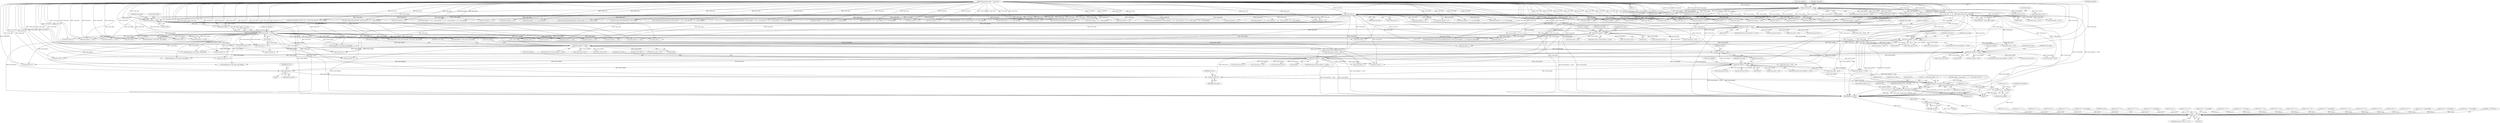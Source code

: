 digraph "0_wildmidi_660b513d99bced8783a4a5984ac2f742c74ebbdd_4@pointer" {
"1000961" [label="(Call,event_data++)"];
"1000939" [label="(Call,event_data++)"];
"1000187" [label="(Call,event_data++)"];
"1000171" [label="(Call,event_data[0] >= 0x80)"];
"1000143" [label="(MethodParameterIn,uint8_t * event_data)"];
"1000933" [label="(Call,event_data[0] == 0x07)"];
"1000179" [label="(Call,*event_data & 0xf0)"];
"1000860" [label="(Call,event_data[0] == 0x06)"];
"1000787" [label="(Call,event_data[0] == 0x05)"];
"1000714" [label="(Call,event_data[0] == 0x04)"];
"1000641" [label="(Call,event_data[0] == 0x03)"];
"1000458" [label="(Call,event_data[0] == 0x02)"];
"1000385" [label="(Call,event_data[0] == 0x01)"];
"1000358" [label="(Call,event_data[0] == 0x00)"];
"1000363" [label="(Call,event_data[1] == 0x02)"];
"1000979" [label="(Call,event_data++)"];
"1000989" [label="(Call,memcpy(text, event_data, tmp_length))"];
"1000998" [label="(Call,midi_setup_cuepoint(mdi, text))"];
"1001001" [label="(Call,ret_cnt += tmp_length)"];
"1001539" [label="(Call,ret_cnt == 0)"];
"1001548" [label="(Return,return ret_cnt;)"];
"1000147" [label="(Call,ret_cnt = 0)"];
"1000312" [label="(Call,event_data++)"];
"1000965" [label="(Call,*event_data > 0x7f)"];
"1001186" [label="(Call,(event_data[4] << 8) + event_data[5])"];
"1000142" [label="(MethodParameterIn,struct _mdi *mdi)"];
"1000861" [label="(Call,event_data[0])"];
"1000465" [label="(Identifier,event_data)"];
"1000867" [label="(Identifier,event_data)"];
"1001181" [label="(Call,event_data[3] << 16)"];
"1000145" [label="(Block,)"];
"1000358" [label="(Call,event_data[0] == 0x00)"];
"1001138" [label="(Call,mdi->events[mdi->events_size - 1].event_data.channel = event_data[2])"];
"1001292" [label="(Call,*event_data > 0x7f)"];
"1000888" [label="(Call,event_data++)"];
"1000369" [label="(Call,midi_setup_sequenceno(mdi, ((event_data[2] << 8) + event_data[3])))"];
"1000718" [label="(Literal,0x04)"];
"1000798" [label="(Call,*event_data > 0x7f)"];
"1000648" [label="(Identifier,event_data)"];
"1000998" [label="(Call,midi_setup_cuepoint(mdi, text))"];
"1001001" [label="(Call,ret_cnt += tmp_length)"];
"1001175" [label="(Call,event_data[2] << 24)"];
"1000417" [label="(Call,*event_data > 0x7f)"];
"1000715" [label="(Call,event_data[0])"];
"1000409" [label="(Call,*event_data & 0x7f)"];
"1001117" [label="(Call,(event_data[3] << 24) + (event_data[4] << 16) + (event_data[5] << 8) + event_data[6])"];
"1001233" [label="(Call,*event_data > 0x7f)"];
"1000367" [label="(Literal,0x02)"];
"1001538" [label="(ControlStructure,if (ret_cnt == 0))"];
"1001155" [label="(Call,ret_cnt += 7)"];
"1000464" [label="(Call,event_data++)"];
"1000389" [label="(Literal,0x01)"];
"1001327" [label="(Call,event_data++)"];
"1000363" [label="(Call,event_data[1] == 0x02)"];
"1000504" [label="(Call,event_data++)"];
"1000392" [label="(Identifier,event_data)"];
"1001084" [label="(Call,event_data[2] << 16)"];
"1001118" [label="(Call,event_data[3] << 24)"];
"1000866" [label="(Call,event_data++)"];
"1000170" [label="(ControlStructure,if (event_data[0] >= 0x80))"];
"1000195" [label="(Identifier,command)"];
"1000224" [label="(Call,ret_cnt += 2)"];
"1000458" [label="(Call,event_data[0] == 0x02)"];
"1000991" [label="(Identifier,event_data)"];
"1000770" [label="(Call,memcpy(text, event_data, tmp_length))"];
"1000789" [label="(Identifier,event_data)"];
"1000962" [label="(Identifier,event_data)"];
"1001311" [label="(Call,ret_cnt++)"];
"1000713" [label="(ControlStructure,if (event_data[0] == 0x04))"];
"1001070" [label="(Call,event_data[0] == 0x51)"];
"1000271" [label="(Call,ret_cnt += 2)"];
"1001214" [label="(Call,(event_data[2] << 8) + event_data[3])"];
"1001270" [label="(Call,ret_cnt += tmp_length)"];
"1000793" [label="(Call,event_data++)"];
"1000462" [label="(Literal,0x02)"];
"1000721" [label="(Identifier,event_data)"];
"1000906" [label="(Call,event_data++)"];
"1000714" [label="(Call,event_data[0] == 0x04)"];
"1000669" [label="(Call,event_data++)"];
"1000995" [label="(Identifier,text)"];
"1001212" [label="(Call,midi_setup_keysignature(mdi, ((event_data[2] << 8) + event_data[3])))"];
"1000284" [label="(Call,event_data++)"];
"1001541" [label="(Literal,0)"];
"1000944" [label="(Call,*event_data > 0x7f)"];
"1001166" [label="(Call,event_data[1] == 0x04)"];
"1001540" [label="(Identifier,ret_cnt)"];
"1001018" [label="(Call,midi_setup_channelprefix(mdi, event_data[2]))"];
"1001003" [label="(Identifier,tmp_length)"];
"1000786" [label="(ControlStructure,if (event_data[0] == 0x05))"];
"1000983" [label="(Call,text = malloc(tmp_length + 1))"];
"1000342" [label="(Call,ret_cnt += 2)"];
"1000815" [label="(Call,event_data++)"];
"1000396" [label="(Call,*event_data > 0x7f)"];
"1000643" [label="(Identifier,event_data)"];
"1001034" [label="(Call,event_data[1] == 0x01)"];
"1000811" [label="(Call,*event_data & 0x7f)"];
"1000291" [label="(Call,ret_cnt += 2)"];
"1001539" [label="(Call,ret_cnt == 0)"];
"1000916" [label="(Call,memcpy(text, event_data, tmp_length))"];
"1001081" [label="(Call,_WM_midi_setup_tempo(mdi, ((event_data[2] << 16) + (event_data[3] << 8) + event_data[4])))"];
"1000982" [label="(Identifier,ret_cnt)"];
"1000180" [label="(Call,*event_data)"];
"1000539" [label="(Call,memcpy(&mdi->extra_info.copyright[strlen(mdi->extra_info.copyright) + 1], event_data, tmp_length))"];
"1001172" [label="(Call,midi_setup_timesignature(mdi, ((event_data[2] << 24) + (event_data[3] << 16) + (event_data[4] << 8) + event_data[5])))"];
"1000864" [label="(Literal,0x06)"];
"1000460" [label="(Identifier,event_data)"];
"1000359" [label="(Call,event_data[0])"];
"1000932" [label="(ControlStructure,if (event_data[0] == 0x07))"];
"1000362" [label="(Literal,0x00)"];
"1000709" [label="(Call,ret_cnt += tmp_length)"];
"1001075" [label="(Call,event_data[1] == 0x03)"];
"1000244" [label="(Call,event_data++)"];
"1001123" [label="(Call,(event_data[4] << 16) + (event_data[5] << 8) + event_data[6])"];
"1000742" [label="(Call,event_data++)"];
"1000673" [label="(Call,*event_data > 0x7f)"];
"1000482" [label="(Call,*event_data & 0x7f)"];
"1000305" [label="(Call,ret_cnt++)"];
"1000251" [label="(Call,ret_cnt += 2)"];
"1000645" [label="(Literal,0x03)"];
"1000989" [label="(Call,memcpy(text, event_data, tmp_length))"];
"1000665" [label="(Call,*event_data & 0x7f)"];
"1001313" [label="(Call,*event_data > 0x7f)"];
"1000279" [label="(Call,event_data++)"];
"1000716" [label="(Identifier,event_data)"];
"1000829" [label="(Call,*event_data & 0x7f)"];
"1001215" [label="(Call,event_data[2] << 8)"];
"1000179" [label="(Call,*event_data & 0xf0)"];
"1001000" [label="(Identifier,text)"];
"1000652" [label="(Call,*event_data > 0x7f)"];
"1000230" [label="(Call,event_data[1] == 0)"];
"1001083" [label="(Call,(event_data[2] << 16) + (event_data[3] << 8) + event_data[4])"];
"1001305" [label="(Call,*event_data & 0x7F)"];
"1000177" [label="(Call,command = *event_data & 0xf0)"];
"1000469" [label="(Call,*event_data > 0x7f)"];
"1000725" [label="(Call,*event_data > 0x7f)"];
"1001009" [label="(Identifier,event_data)"];
"1000217" [label="(Call,event_data++)"];
"1000453" [label="(Call,ret_cnt += tmp_length)"];
"1000683" [label="(Call,*event_data & 0x7f)"];
"1000794" [label="(Identifier,event_data)"];
"1001250" [label="(Call,event_data++)"];
"1000371" [label="(Call,(event_data[2] << 8) + event_data[3])"];
"1001323" [label="(Call,*event_data & 0x7F)"];
"1001007" [label="(Call,event_data[0] == 0x20)"];
"1000299" [label="(Call,event_data++)"];
"1001161" [label="(Call,event_data[0] == 0x58)"];
"1001098" [label="(Call,ret_cnt += 5)"];
"1000862" [label="(Identifier,event_data)"];
"1000490" [label="(Call,*event_data > 0x7f)"];
"1001040" [label="(Call,midi_setup_portprefix(mdi, event_data[2]))"];
"1000385" [label="(Call,event_data[0] == 0x01)"];
"1000391" [label="(Call,event_data++)"];
"1001519" [label="(Call,ret_cnt += sysex_len)"];
"1001045" [label="(Call,ret_cnt += 3)"];
"1000981" [label="(Call,ret_cnt++)"];
"1000372" [label="(Call,event_data[2] << 8)"];
"1000993" [label="(Call,text[tmp_length] = '\0')"];
"1000859" [label="(ControlStructure,if (event_data[0] == 0x06))"];
"1001201" [label="(Call,event_data[0] == 0x59)"];
"1001104" [label="(Call,event_data[0] == 0x54)"];
"1000384" [label="(ControlStructure,if (event_data[0] == 0x01))"];
"1000239" [label="(Call,event_data++)"];
"1000641" [label="(Call,event_data[0] == 0x03)"];
"1000386" [label="(Call,event_data[0])"];
"1000738" [label="(Call,*event_data & 0x7f)"];
"1000980" [label="(Identifier,event_data)"];
"1000760" [label="(Call,event_data++)"];
"1000935" [label="(Identifier,event_data)"];
"1001195" [label="(Call,ret_cnt += 6)"];
"1000427" [label="(Call,*event_data & 0x7f)"];
"1001064" [label="(Call,ret_cnt += 2)"];
"1000459" [label="(Call,event_data[0])"];
"1001115" [label="(Call,midi_setup_smpteoffset(mdi, ((event_data[3] << 24) + (event_data[4] << 16) + (event_data[5] << 8) + event_data[6])))"];
"1000175" [label="(Literal,0x80)"];
"1001023" [label="(Call,ret_cnt += 3)"];
"1001124" [label="(Call,event_data[4] << 16)"];
"1000934" [label="(Call,event_data[0])"];
"1001174" [label="(Call,(event_data[2] << 24) + (event_data[3] << 16) + (event_data[4] << 8) + event_data[5])"];
"1000640" [label="(ControlStructure,if (event_data[0] == 0x03))"];
"1000636" [label="(Call,ret_cnt += tmp_length)"];
"1000950" [label="(Block,)"];
"1000975" [label="(Call,*event_data & 0x7f)"];
"1001012" [label="(Call,event_data[1] == 0x01)"];
"1000871" [label="(Call,*event_data > 0x7f)"];
"1001090" [label="(Call,event_data[3] << 8)"];
"1001223" [label="(Call,ret_cnt += 4)"];
"1000357" [label="(Call,(event_data[0] == 0x00) && (event_data[1] == 0x02))"];
"1001206" [label="(Call,event_data[1] == 0x02)"];
"1000884" [label="(Call,*event_data & 0x7f)"];
"1000892" [label="(Call,*event_data > 0x7f)"];
"1000940" [label="(Identifier,event_data)"];
"1000756" [label="(Call,*event_data & 0x7f)"];
"1000431" [label="(Call,event_data++)"];
"1000380" [label="(Call,ret_cnt += 4)"];
"1000182" [label="(Literal,0xf0)"];
"1001548" [label="(Return,return ret_cnt;)"];
"1001532" [label="(ControlStructure,break;)"];
"1001534" [label="(Call,ret_cnt = 0)"];
"1000259" [label="(Call,event_data++)"];
"1001109" [label="(Call,event_data[1] == 0x05)"];
"1000697" [label="(Call,memcpy(text, event_data, tmp_length))"];
"1000957" [label="(Call,*event_data & 0x7f)"];
"1000330" [label="(Call,event_data++)"];
"1001029" [label="(Call,event_data[0] == 0x21)"];
"1001550" [label="(MethodReturn,uint32_t)"];
"1000642" [label="(Call,event_data[0])"];
"1001342" [label="(Call,memcpy(sysex_store, event_data, sysex_len))"];
"1000365" [label="(Identifier,event_data)"];
"1000979" [label="(Call,event_data++)"];
"1001187" [label="(Call,event_data[4] << 8)"];
"1001051" [label="(Call,event_data[0] == 0x2F)"];
"1000601" [label="(Call,memcpy(mdi->extra_info.copyright, event_data, tmp_length))"];
"1001129" [label="(Call,(event_data[5] << 8) + event_data[6])"];
"1000969" [label="(Call,tmp_length = (tmp_length << 7) + (*event_data & 0x7f))"];
"1000186" [label="(Call,*event_data++)"];
"1000860" [label="(Call,event_data[0] == 0x06)"];
"1000264" [label="(Call,event_data++)"];
"1000791" [label="(Literal,0x05)"];
"1000178" [label="(Identifier,command)"];
"1000457" [label="(ControlStructure,if (event_data[0] == 0x02))"];
"1000190" [label="(Call,ret_cnt++)"];
"1000624" [label="(Call,memcpy(text, event_data, tmp_length))"];
"1000486" [label="(Call,event_data++)"];
"1000687" [label="(Call,event_data++)"];
"1000318" [label="(Call,ret_cnt++)"];
"1000964" [label="(Identifier,ret_cnt)"];
"1000720" [label="(Call,event_data++)"];
"1001002" [label="(Identifier,ret_cnt)"];
"1000855" [label="(Call,ret_cnt += tmp_length)"];
"1000902" [label="(Call,*event_data & 0x7f)"];
"1000939" [label="(Call,event_data++)"];
"1000961" [label="(Call,event_data++)"];
"1000942" [label="(Identifier,ret_cnt)"];
"1000787" [label="(Call,event_data[0] == 0x05)"];
"1001309" [label="(Call,event_data++)"];
"1000647" [label="(Call,event_data++)"];
"1001089" [label="(Call,(event_data[3] << 8) + event_data[4])"];
"1000143" [label="(MethodParameterIn,uint8_t * event_data)"];
"1000325" [label="(Call,event_data++)"];
"1000172" [label="(Call,event_data[0])"];
"1000441" [label="(Call,memcpy(text, event_data, tmp_length))"];
"1000746" [label="(Call,*event_data > 0x7f)"];
"1000833" [label="(Call,event_data++)"];
"1000938" [label="(Block,)"];
"1000782" [label="(Call,ret_cnt += tmp_length)"];
"1001180" [label="(Call,(event_data[3] << 16) + (event_data[4] << 8) + event_data[5])"];
"1000937" [label="(Literal,0x07)"];
"1000928" [label="(Call,ret_cnt += tmp_length)"];
"1000933" [label="(Call,event_data[0] == 0x07)"];
"1000992" [label="(Identifier,tmp_length)"];
"1001228" [label="(Call,event_data++)"];
"1000212" [label="(Call,event_data++)"];
"1001549" [label="(Identifier,ret_cnt)"];
"1000364" [label="(Call,event_data[1])"];
"1000999" [label="(Identifier,mdi)"];
"1000843" [label="(Call,memcpy(text, event_data, tmp_length))"];
"1000413" [label="(Call,event_data++)"];
"1000500" [label="(Call,*event_data & 0x7f)"];
"1001543" [label="(Identifier,__FUNCTION__)"];
"1000188" [label="(Identifier,event_data)"];
"1001056" [label="(Call,event_data[1] == 0x00)"];
"1001130" [label="(Call,event_data[5] << 8)"];
"1000990" [label="(Identifier,text)"];
"1000819" [label="(Call,*event_data > 0x7f)"];
"1000187" [label="(Call,event_data++)"];
"1000171" [label="(Call,event_data[0] >= 0x80)"];
"1000788" [label="(Call,event_data[0])"];
"1000961" -> "1000950"  [label="AST: "];
"1000961" -> "1000962"  [label="CFG: "];
"1000962" -> "1000961"  [label="AST: "];
"1000964" -> "1000961"  [label="CFG: "];
"1000939" -> "1000961"  [label="DDG: event_data"];
"1000933" -> "1000961"  [label="DDG: event_data[0]"];
"1000363" -> "1000961"  [label="DDG: event_data[1]"];
"1000143" -> "1000961"  [label="DDG: event_data"];
"1000961" -> "1000979"  [label="DDG: event_data"];
"1000939" -> "1000938"  [label="AST: "];
"1000939" -> "1000940"  [label="CFG: "];
"1000940" -> "1000939"  [label="AST: "];
"1000942" -> "1000939"  [label="CFG: "];
"1000187" -> "1000939"  [label="DDG: event_data"];
"1000933" -> "1000939"  [label="DDG: event_data[0]"];
"1000363" -> "1000939"  [label="DDG: event_data[1]"];
"1000143" -> "1000939"  [label="DDG: event_data"];
"1000939" -> "1000979"  [label="DDG: event_data"];
"1000187" -> "1000186"  [label="AST: "];
"1000187" -> "1000188"  [label="CFG: "];
"1000188" -> "1000187"  [label="AST: "];
"1000186" -> "1000187"  [label="CFG: "];
"1000187" -> "1001550"  [label="DDG: event_data"];
"1000171" -> "1000187"  [label="DDG: event_data[0]"];
"1000143" -> "1000187"  [label="DDG: event_data"];
"1000187" -> "1000212"  [label="DDG: event_data"];
"1000187" -> "1000230"  [label="DDG: event_data"];
"1000187" -> "1000239"  [label="DDG: event_data"];
"1000187" -> "1000259"  [label="DDG: event_data"];
"1000187" -> "1000279"  [label="DDG: event_data"];
"1000187" -> "1000299"  [label="DDG: event_data"];
"1000187" -> "1000312"  [label="DDG: event_data"];
"1000187" -> "1000325"  [label="DDG: event_data"];
"1000187" -> "1000358"  [label="DDG: event_data"];
"1000187" -> "1000363"  [label="DDG: event_data"];
"1000187" -> "1000369"  [label="DDG: event_data"];
"1000187" -> "1000372"  [label="DDG: event_data"];
"1000187" -> "1000371"  [label="DDG: event_data"];
"1000187" -> "1000385"  [label="DDG: event_data"];
"1000187" -> "1000391"  [label="DDG: event_data"];
"1000187" -> "1000458"  [label="DDG: event_data"];
"1000187" -> "1000464"  [label="DDG: event_data"];
"1000187" -> "1000641"  [label="DDG: event_data"];
"1000187" -> "1000647"  [label="DDG: event_data"];
"1000187" -> "1000714"  [label="DDG: event_data"];
"1000187" -> "1000720"  [label="DDG: event_data"];
"1000187" -> "1000787"  [label="DDG: event_data"];
"1000187" -> "1000793"  [label="DDG: event_data"];
"1000187" -> "1000860"  [label="DDG: event_data"];
"1000187" -> "1000866"  [label="DDG: event_data"];
"1000187" -> "1000933"  [label="DDG: event_data"];
"1000187" -> "1001007"  [label="DDG: event_data"];
"1000187" -> "1001012"  [label="DDG: event_data"];
"1000187" -> "1001018"  [label="DDG: event_data"];
"1000187" -> "1001029"  [label="DDG: event_data"];
"1000187" -> "1001034"  [label="DDG: event_data"];
"1000187" -> "1001040"  [label="DDG: event_data"];
"1000187" -> "1001051"  [label="DDG: event_data"];
"1000187" -> "1001056"  [label="DDG: event_data"];
"1000187" -> "1001070"  [label="DDG: event_data"];
"1000187" -> "1001075"  [label="DDG: event_data"];
"1000187" -> "1001081"  [label="DDG: event_data"];
"1000187" -> "1001084"  [label="DDG: event_data"];
"1000187" -> "1001083"  [label="DDG: event_data"];
"1000187" -> "1001090"  [label="DDG: event_data"];
"1000187" -> "1001089"  [label="DDG: event_data"];
"1000187" -> "1001104"  [label="DDG: event_data"];
"1000187" -> "1001109"  [label="DDG: event_data"];
"1000187" -> "1001115"  [label="DDG: event_data"];
"1000187" -> "1001118"  [label="DDG: event_data"];
"1000187" -> "1001117"  [label="DDG: event_data"];
"1000187" -> "1001124"  [label="DDG: event_data"];
"1000187" -> "1001123"  [label="DDG: event_data"];
"1000187" -> "1001130"  [label="DDG: event_data"];
"1000187" -> "1001129"  [label="DDG: event_data"];
"1000187" -> "1001138"  [label="DDG: event_data"];
"1000187" -> "1001161"  [label="DDG: event_data"];
"1000187" -> "1001166"  [label="DDG: event_data"];
"1000187" -> "1001172"  [label="DDG: event_data"];
"1000187" -> "1001175"  [label="DDG: event_data"];
"1000187" -> "1001174"  [label="DDG: event_data"];
"1000187" -> "1001181"  [label="DDG: event_data"];
"1000187" -> "1001180"  [label="DDG: event_data"];
"1000187" -> "1001187"  [label="DDG: event_data"];
"1000187" -> "1001186"  [label="DDG: event_data"];
"1000187" -> "1001201"  [label="DDG: event_data"];
"1000187" -> "1001206"  [label="DDG: event_data"];
"1000187" -> "1001212"  [label="DDG: event_data"];
"1000187" -> "1001215"  [label="DDG: event_data"];
"1000187" -> "1001214"  [label="DDG: event_data"];
"1000187" -> "1001228"  [label="DDG: event_data"];
"1000187" -> "1001309"  [label="DDG: event_data"];
"1000187" -> "1001327"  [label="DDG: event_data"];
"1000171" -> "1000170"  [label="AST: "];
"1000171" -> "1000175"  [label="CFG: "];
"1000172" -> "1000171"  [label="AST: "];
"1000175" -> "1000171"  [label="AST: "];
"1000178" -> "1000171"  [label="CFG: "];
"1000195" -> "1000171"  [label="CFG: "];
"1000171" -> "1001550"  [label="DDG: event_data[0]"];
"1000171" -> "1001550"  [label="DDG: event_data[0] >= 0x80"];
"1000143" -> "1000171"  [label="DDG: event_data"];
"1000171" -> "1000179"  [label="DDG: event_data[0]"];
"1000171" -> "1000212"  [label="DDG: event_data[0]"];
"1000171" -> "1000217"  [label="DDG: event_data[0]"];
"1000171" -> "1000239"  [label="DDG: event_data[0]"];
"1000171" -> "1000244"  [label="DDG: event_data[0]"];
"1000171" -> "1000259"  [label="DDG: event_data[0]"];
"1000171" -> "1000264"  [label="DDG: event_data[0]"];
"1000171" -> "1000279"  [label="DDG: event_data[0]"];
"1000171" -> "1000284"  [label="DDG: event_data[0]"];
"1000171" -> "1000299"  [label="DDG: event_data[0]"];
"1000171" -> "1000312"  [label="DDG: event_data[0]"];
"1000171" -> "1000325"  [label="DDG: event_data[0]"];
"1000171" -> "1000330"  [label="DDG: event_data[0]"];
"1000171" -> "1000358"  [label="DDG: event_data[0]"];
"1000171" -> "1001292"  [label="DDG: event_data[0]"];
"1000171" -> "1001305"  [label="DDG: event_data[0]"];
"1000171" -> "1001309"  [label="DDG: event_data[0]"];
"1000171" -> "1001313"  [label="DDG: event_data[0]"];
"1000171" -> "1001323"  [label="DDG: event_data[0]"];
"1000171" -> "1001327"  [label="DDG: event_data[0]"];
"1000171" -> "1001342"  [label="DDG: event_data[0]"];
"1000143" -> "1000141"  [label="AST: "];
"1000143" -> "1001550"  [label="DDG: event_data"];
"1000143" -> "1000212"  [label="DDG: event_data"];
"1000143" -> "1000217"  [label="DDG: event_data"];
"1000143" -> "1000230"  [label="DDG: event_data"];
"1000143" -> "1000239"  [label="DDG: event_data"];
"1000143" -> "1000244"  [label="DDG: event_data"];
"1000143" -> "1000259"  [label="DDG: event_data"];
"1000143" -> "1000264"  [label="DDG: event_data"];
"1000143" -> "1000279"  [label="DDG: event_data"];
"1000143" -> "1000284"  [label="DDG: event_data"];
"1000143" -> "1000299"  [label="DDG: event_data"];
"1000143" -> "1000312"  [label="DDG: event_data"];
"1000143" -> "1000325"  [label="DDG: event_data"];
"1000143" -> "1000330"  [label="DDG: event_data"];
"1000143" -> "1000358"  [label="DDG: event_data"];
"1000143" -> "1000363"  [label="DDG: event_data"];
"1000143" -> "1000369"  [label="DDG: event_data"];
"1000143" -> "1000372"  [label="DDG: event_data"];
"1000143" -> "1000371"  [label="DDG: event_data"];
"1000143" -> "1000385"  [label="DDG: event_data"];
"1000143" -> "1000391"  [label="DDG: event_data"];
"1000143" -> "1000413"  [label="DDG: event_data"];
"1000143" -> "1000431"  [label="DDG: event_data"];
"1000143" -> "1000441"  [label="DDG: event_data"];
"1000143" -> "1000458"  [label="DDG: event_data"];
"1000143" -> "1000464"  [label="DDG: event_data"];
"1000143" -> "1000486"  [label="DDG: event_data"];
"1000143" -> "1000504"  [label="DDG: event_data"];
"1000143" -> "1000539"  [label="DDG: event_data"];
"1000143" -> "1000601"  [label="DDG: event_data"];
"1000143" -> "1000624"  [label="DDG: event_data"];
"1000143" -> "1000641"  [label="DDG: event_data"];
"1000143" -> "1000647"  [label="DDG: event_data"];
"1000143" -> "1000669"  [label="DDG: event_data"];
"1000143" -> "1000687"  [label="DDG: event_data"];
"1000143" -> "1000697"  [label="DDG: event_data"];
"1000143" -> "1000714"  [label="DDG: event_data"];
"1000143" -> "1000720"  [label="DDG: event_data"];
"1000143" -> "1000742"  [label="DDG: event_data"];
"1000143" -> "1000760"  [label="DDG: event_data"];
"1000143" -> "1000770"  [label="DDG: event_data"];
"1000143" -> "1000787"  [label="DDG: event_data"];
"1000143" -> "1000793"  [label="DDG: event_data"];
"1000143" -> "1000815"  [label="DDG: event_data"];
"1000143" -> "1000833"  [label="DDG: event_data"];
"1000143" -> "1000843"  [label="DDG: event_data"];
"1000143" -> "1000860"  [label="DDG: event_data"];
"1000143" -> "1000866"  [label="DDG: event_data"];
"1000143" -> "1000888"  [label="DDG: event_data"];
"1000143" -> "1000906"  [label="DDG: event_data"];
"1000143" -> "1000916"  [label="DDG: event_data"];
"1000143" -> "1000933"  [label="DDG: event_data"];
"1000143" -> "1000979"  [label="DDG: event_data"];
"1000143" -> "1000989"  [label="DDG: event_data"];
"1000143" -> "1001007"  [label="DDG: event_data"];
"1000143" -> "1001012"  [label="DDG: event_data"];
"1000143" -> "1001018"  [label="DDG: event_data"];
"1000143" -> "1001029"  [label="DDG: event_data"];
"1000143" -> "1001034"  [label="DDG: event_data"];
"1000143" -> "1001040"  [label="DDG: event_data"];
"1000143" -> "1001051"  [label="DDG: event_data"];
"1000143" -> "1001056"  [label="DDG: event_data"];
"1000143" -> "1001070"  [label="DDG: event_data"];
"1000143" -> "1001075"  [label="DDG: event_data"];
"1000143" -> "1001081"  [label="DDG: event_data"];
"1000143" -> "1001084"  [label="DDG: event_data"];
"1000143" -> "1001083"  [label="DDG: event_data"];
"1000143" -> "1001090"  [label="DDG: event_data"];
"1000143" -> "1001089"  [label="DDG: event_data"];
"1000143" -> "1001104"  [label="DDG: event_data"];
"1000143" -> "1001109"  [label="DDG: event_data"];
"1000143" -> "1001115"  [label="DDG: event_data"];
"1000143" -> "1001118"  [label="DDG: event_data"];
"1000143" -> "1001117"  [label="DDG: event_data"];
"1000143" -> "1001124"  [label="DDG: event_data"];
"1000143" -> "1001123"  [label="DDG: event_data"];
"1000143" -> "1001130"  [label="DDG: event_data"];
"1000143" -> "1001129"  [label="DDG: event_data"];
"1000143" -> "1001138"  [label="DDG: event_data"];
"1000143" -> "1001161"  [label="DDG: event_data"];
"1000143" -> "1001166"  [label="DDG: event_data"];
"1000143" -> "1001172"  [label="DDG: event_data"];
"1000143" -> "1001175"  [label="DDG: event_data"];
"1000143" -> "1001174"  [label="DDG: event_data"];
"1000143" -> "1001181"  [label="DDG: event_data"];
"1000143" -> "1001180"  [label="DDG: event_data"];
"1000143" -> "1001187"  [label="DDG: event_data"];
"1000143" -> "1001186"  [label="DDG: event_data"];
"1000143" -> "1001201"  [label="DDG: event_data"];
"1000143" -> "1001206"  [label="DDG: event_data"];
"1000143" -> "1001212"  [label="DDG: event_data"];
"1000143" -> "1001215"  [label="DDG: event_data"];
"1000143" -> "1001214"  [label="DDG: event_data"];
"1000143" -> "1001228"  [label="DDG: event_data"];
"1000143" -> "1001250"  [label="DDG: event_data"];
"1000143" -> "1001309"  [label="DDG: event_data"];
"1000143" -> "1001327"  [label="DDG: event_data"];
"1000143" -> "1001342"  [label="DDG: event_data"];
"1000933" -> "1000932"  [label="AST: "];
"1000933" -> "1000937"  [label="CFG: "];
"1000934" -> "1000933"  [label="AST: "];
"1000937" -> "1000933"  [label="AST: "];
"1000940" -> "1000933"  [label="CFG: "];
"1001009" -> "1000933"  [label="CFG: "];
"1000933" -> "1001550"  [label="DDG: event_data[0]"];
"1000933" -> "1001550"  [label="DDG: event_data[0] == 0x07"];
"1000179" -> "1000933"  [label="DDG: *event_data"];
"1000860" -> "1000933"  [label="DDG: event_data[0]"];
"1000933" -> "1000944"  [label="DDG: event_data[0]"];
"1000933" -> "1000957"  [label="DDG: event_data[0]"];
"1000933" -> "1000965"  [label="DDG: event_data[0]"];
"1000933" -> "1000975"  [label="DDG: event_data[0]"];
"1000933" -> "1000979"  [label="DDG: event_data[0]"];
"1000933" -> "1000989"  [label="DDG: event_data[0]"];
"1000933" -> "1001007"  [label="DDG: event_data[0]"];
"1000179" -> "1000177"  [label="AST: "];
"1000179" -> "1000182"  [label="CFG: "];
"1000180" -> "1000179"  [label="AST: "];
"1000182" -> "1000179"  [label="AST: "];
"1000177" -> "1000179"  [label="CFG: "];
"1000179" -> "1001550"  [label="DDG: *event_data"];
"1000179" -> "1000177"  [label="DDG: *event_data"];
"1000179" -> "1000177"  [label="DDG: 0xf0"];
"1000179" -> "1000358"  [label="DDG: *event_data"];
"1000179" -> "1000385"  [label="DDG: *event_data"];
"1000179" -> "1000396"  [label="DDG: *event_data"];
"1000179" -> "1000458"  [label="DDG: *event_data"];
"1000179" -> "1000469"  [label="DDG: *event_data"];
"1000179" -> "1000641"  [label="DDG: *event_data"];
"1000179" -> "1000652"  [label="DDG: *event_data"];
"1000179" -> "1000714"  [label="DDG: *event_data"];
"1000179" -> "1000725"  [label="DDG: *event_data"];
"1000179" -> "1000787"  [label="DDG: *event_data"];
"1000179" -> "1000798"  [label="DDG: *event_data"];
"1000179" -> "1000860"  [label="DDG: *event_data"];
"1000179" -> "1000871"  [label="DDG: *event_data"];
"1000179" -> "1000944"  [label="DDG: *event_data"];
"1000179" -> "1001007"  [label="DDG: *event_data"];
"1000179" -> "1001029"  [label="DDG: *event_data"];
"1000179" -> "1001051"  [label="DDG: *event_data"];
"1000179" -> "1001070"  [label="DDG: *event_data"];
"1000179" -> "1001104"  [label="DDG: *event_data"];
"1000179" -> "1001161"  [label="DDG: *event_data"];
"1000179" -> "1001201"  [label="DDG: *event_data"];
"1000179" -> "1001233"  [label="DDG: *event_data"];
"1000179" -> "1001292"  [label="DDG: *event_data"];
"1000860" -> "1000859"  [label="AST: "];
"1000860" -> "1000864"  [label="CFG: "];
"1000861" -> "1000860"  [label="AST: "];
"1000864" -> "1000860"  [label="AST: "];
"1000867" -> "1000860"  [label="CFG: "];
"1000935" -> "1000860"  [label="CFG: "];
"1000860" -> "1001550"  [label="DDG: event_data[0] == 0x06"];
"1000860" -> "1001550"  [label="DDG: event_data[0]"];
"1000787" -> "1000860"  [label="DDG: event_data[0]"];
"1000860" -> "1000866"  [label="DDG: event_data[0]"];
"1000860" -> "1000871"  [label="DDG: event_data[0]"];
"1000860" -> "1000884"  [label="DDG: event_data[0]"];
"1000860" -> "1000888"  [label="DDG: event_data[0]"];
"1000860" -> "1000892"  [label="DDG: event_data[0]"];
"1000860" -> "1000902"  [label="DDG: event_data[0]"];
"1000860" -> "1000906"  [label="DDG: event_data[0]"];
"1000860" -> "1000916"  [label="DDG: event_data[0]"];
"1000787" -> "1000786"  [label="AST: "];
"1000787" -> "1000791"  [label="CFG: "];
"1000788" -> "1000787"  [label="AST: "];
"1000791" -> "1000787"  [label="AST: "];
"1000794" -> "1000787"  [label="CFG: "];
"1000862" -> "1000787"  [label="CFG: "];
"1000787" -> "1001550"  [label="DDG: event_data[0]"];
"1000787" -> "1001550"  [label="DDG: event_data[0] == 0x05"];
"1000714" -> "1000787"  [label="DDG: event_data[0]"];
"1000787" -> "1000793"  [label="DDG: event_data[0]"];
"1000787" -> "1000798"  [label="DDG: event_data[0]"];
"1000787" -> "1000811"  [label="DDG: event_data[0]"];
"1000787" -> "1000815"  [label="DDG: event_data[0]"];
"1000787" -> "1000819"  [label="DDG: event_data[0]"];
"1000787" -> "1000829"  [label="DDG: event_data[0]"];
"1000787" -> "1000833"  [label="DDG: event_data[0]"];
"1000787" -> "1000843"  [label="DDG: event_data[0]"];
"1000714" -> "1000713"  [label="AST: "];
"1000714" -> "1000718"  [label="CFG: "];
"1000715" -> "1000714"  [label="AST: "];
"1000718" -> "1000714"  [label="AST: "];
"1000721" -> "1000714"  [label="CFG: "];
"1000789" -> "1000714"  [label="CFG: "];
"1000714" -> "1001550"  [label="DDG: event_data[0] == 0x04"];
"1000714" -> "1001550"  [label="DDG: event_data[0]"];
"1000641" -> "1000714"  [label="DDG: event_data[0]"];
"1000714" -> "1000720"  [label="DDG: event_data[0]"];
"1000714" -> "1000725"  [label="DDG: event_data[0]"];
"1000714" -> "1000738"  [label="DDG: event_data[0]"];
"1000714" -> "1000742"  [label="DDG: event_data[0]"];
"1000714" -> "1000746"  [label="DDG: event_data[0]"];
"1000714" -> "1000756"  [label="DDG: event_data[0]"];
"1000714" -> "1000760"  [label="DDG: event_data[0]"];
"1000714" -> "1000770"  [label="DDG: event_data[0]"];
"1000641" -> "1000640"  [label="AST: "];
"1000641" -> "1000645"  [label="CFG: "];
"1000642" -> "1000641"  [label="AST: "];
"1000645" -> "1000641"  [label="AST: "];
"1000648" -> "1000641"  [label="CFG: "];
"1000716" -> "1000641"  [label="CFG: "];
"1000641" -> "1001550"  [label="DDG: event_data[0] == 0x03"];
"1000641" -> "1001550"  [label="DDG: event_data[0]"];
"1000458" -> "1000641"  [label="DDG: event_data[0]"];
"1000641" -> "1000647"  [label="DDG: event_data[0]"];
"1000641" -> "1000652"  [label="DDG: event_data[0]"];
"1000641" -> "1000665"  [label="DDG: event_data[0]"];
"1000641" -> "1000669"  [label="DDG: event_data[0]"];
"1000641" -> "1000673"  [label="DDG: event_data[0]"];
"1000641" -> "1000683"  [label="DDG: event_data[0]"];
"1000641" -> "1000687"  [label="DDG: event_data[0]"];
"1000641" -> "1000697"  [label="DDG: event_data[0]"];
"1000458" -> "1000457"  [label="AST: "];
"1000458" -> "1000462"  [label="CFG: "];
"1000459" -> "1000458"  [label="AST: "];
"1000462" -> "1000458"  [label="AST: "];
"1000465" -> "1000458"  [label="CFG: "];
"1000643" -> "1000458"  [label="CFG: "];
"1000458" -> "1001550"  [label="DDG: event_data[0]"];
"1000458" -> "1001550"  [label="DDG: event_data[0] == 0x02"];
"1000385" -> "1000458"  [label="DDG: event_data[0]"];
"1000458" -> "1000464"  [label="DDG: event_data[0]"];
"1000458" -> "1000469"  [label="DDG: event_data[0]"];
"1000458" -> "1000482"  [label="DDG: event_data[0]"];
"1000458" -> "1000486"  [label="DDG: event_data[0]"];
"1000458" -> "1000490"  [label="DDG: event_data[0]"];
"1000458" -> "1000500"  [label="DDG: event_data[0]"];
"1000458" -> "1000504"  [label="DDG: event_data[0]"];
"1000458" -> "1000539"  [label="DDG: event_data[0]"];
"1000458" -> "1000601"  [label="DDG: event_data[0]"];
"1000458" -> "1000624"  [label="DDG: event_data[0]"];
"1000385" -> "1000384"  [label="AST: "];
"1000385" -> "1000389"  [label="CFG: "];
"1000386" -> "1000385"  [label="AST: "];
"1000389" -> "1000385"  [label="AST: "];
"1000392" -> "1000385"  [label="CFG: "];
"1000460" -> "1000385"  [label="CFG: "];
"1000385" -> "1001550"  [label="DDG: event_data[0]"];
"1000385" -> "1001550"  [label="DDG: event_data[0] == 0x01"];
"1000358" -> "1000385"  [label="DDG: event_data[0]"];
"1000385" -> "1000391"  [label="DDG: event_data[0]"];
"1000385" -> "1000396"  [label="DDG: event_data[0]"];
"1000385" -> "1000409"  [label="DDG: event_data[0]"];
"1000385" -> "1000413"  [label="DDG: event_data[0]"];
"1000385" -> "1000417"  [label="DDG: event_data[0]"];
"1000385" -> "1000427"  [label="DDG: event_data[0]"];
"1000385" -> "1000431"  [label="DDG: event_data[0]"];
"1000385" -> "1000441"  [label="DDG: event_data[0]"];
"1000358" -> "1000357"  [label="AST: "];
"1000358" -> "1000362"  [label="CFG: "];
"1000359" -> "1000358"  [label="AST: "];
"1000362" -> "1000358"  [label="AST: "];
"1000365" -> "1000358"  [label="CFG: "];
"1000357" -> "1000358"  [label="CFG: "];
"1000358" -> "1001550"  [label="DDG: event_data[0]"];
"1000358" -> "1000357"  [label="DDG: event_data[0]"];
"1000358" -> "1000357"  [label="DDG: 0x00"];
"1000363" -> "1000357"  [label="AST: "];
"1000363" -> "1000367"  [label="CFG: "];
"1000364" -> "1000363"  [label="AST: "];
"1000367" -> "1000363"  [label="AST: "];
"1000357" -> "1000363"  [label="CFG: "];
"1000363" -> "1001550"  [label="DDG: event_data[1]"];
"1000363" -> "1000357"  [label="DDG: event_data[1]"];
"1000363" -> "1000357"  [label="DDG: 0x02"];
"1000363" -> "1000391"  [label="DDG: event_data[1]"];
"1000363" -> "1000413"  [label="DDG: event_data[1]"];
"1000363" -> "1000431"  [label="DDG: event_data[1]"];
"1000363" -> "1000441"  [label="DDG: event_data[1]"];
"1000363" -> "1000464"  [label="DDG: event_data[1]"];
"1000363" -> "1000486"  [label="DDG: event_data[1]"];
"1000363" -> "1000504"  [label="DDG: event_data[1]"];
"1000363" -> "1000539"  [label="DDG: event_data[1]"];
"1000363" -> "1000601"  [label="DDG: event_data[1]"];
"1000363" -> "1000624"  [label="DDG: event_data[1]"];
"1000363" -> "1000647"  [label="DDG: event_data[1]"];
"1000363" -> "1000669"  [label="DDG: event_data[1]"];
"1000363" -> "1000687"  [label="DDG: event_data[1]"];
"1000363" -> "1000697"  [label="DDG: event_data[1]"];
"1000363" -> "1000720"  [label="DDG: event_data[1]"];
"1000363" -> "1000742"  [label="DDG: event_data[1]"];
"1000363" -> "1000760"  [label="DDG: event_data[1]"];
"1000363" -> "1000770"  [label="DDG: event_data[1]"];
"1000363" -> "1000793"  [label="DDG: event_data[1]"];
"1000363" -> "1000815"  [label="DDG: event_data[1]"];
"1000363" -> "1000833"  [label="DDG: event_data[1]"];
"1000363" -> "1000843"  [label="DDG: event_data[1]"];
"1000363" -> "1000866"  [label="DDG: event_data[1]"];
"1000363" -> "1000888"  [label="DDG: event_data[1]"];
"1000363" -> "1000906"  [label="DDG: event_data[1]"];
"1000363" -> "1000916"  [label="DDG: event_data[1]"];
"1000363" -> "1000979"  [label="DDG: event_data[1]"];
"1000363" -> "1000989"  [label="DDG: event_data[1]"];
"1000363" -> "1001012"  [label="DDG: event_data[1]"];
"1000363" -> "1001034"  [label="DDG: event_data[1]"];
"1000363" -> "1001056"  [label="DDG: event_data[1]"];
"1000363" -> "1001075"  [label="DDG: event_data[1]"];
"1000363" -> "1001109"  [label="DDG: event_data[1]"];
"1000363" -> "1001166"  [label="DDG: event_data[1]"];
"1000363" -> "1001206"  [label="DDG: event_data[1]"];
"1000363" -> "1001228"  [label="DDG: event_data[1]"];
"1000363" -> "1001250"  [label="DDG: event_data[1]"];
"1000979" -> "1000938"  [label="AST: "];
"1000979" -> "1000980"  [label="CFG: "];
"1000980" -> "1000979"  [label="AST: "];
"1000982" -> "1000979"  [label="CFG: "];
"1000979" -> "1000989"  [label="DDG: event_data"];
"1000989" -> "1000938"  [label="AST: "];
"1000989" -> "1000992"  [label="CFG: "];
"1000990" -> "1000989"  [label="AST: "];
"1000991" -> "1000989"  [label="AST: "];
"1000992" -> "1000989"  [label="AST: "];
"1000995" -> "1000989"  [label="CFG: "];
"1000989" -> "1001550"  [label="DDG: memcpy(text, event_data, tmp_length)"];
"1000989" -> "1001550"  [label="DDG: event_data"];
"1000983" -> "1000989"  [label="DDG: text"];
"1000969" -> "1000989"  [label="DDG: tmp_length"];
"1000989" -> "1000998"  [label="DDG: text"];
"1000989" -> "1001001"  [label="DDG: tmp_length"];
"1000998" -> "1000938"  [label="AST: "];
"1000998" -> "1001000"  [label="CFG: "];
"1000999" -> "1000998"  [label="AST: "];
"1001000" -> "1000998"  [label="AST: "];
"1001002" -> "1000998"  [label="CFG: "];
"1000998" -> "1001550"  [label="DDG: midi_setup_cuepoint(mdi, text)"];
"1000998" -> "1001550"  [label="DDG: mdi"];
"1000998" -> "1001550"  [label="DDG: text"];
"1000142" -> "1000998"  [label="DDG: mdi"];
"1000993" -> "1000998"  [label="DDG: text[tmp_length]"];
"1001001" -> "1000938"  [label="AST: "];
"1001001" -> "1001003"  [label="CFG: "];
"1001002" -> "1001001"  [label="AST: "];
"1001003" -> "1001001"  [label="AST: "];
"1001532" -> "1001001"  [label="CFG: "];
"1001001" -> "1001550"  [label="DDG: tmp_length"];
"1000981" -> "1001001"  [label="DDG: ret_cnt"];
"1001001" -> "1001539"  [label="DDG: ret_cnt"];
"1001539" -> "1001538"  [label="AST: "];
"1001539" -> "1001541"  [label="CFG: "];
"1001540" -> "1001539"  [label="AST: "];
"1001541" -> "1001539"  [label="AST: "];
"1001543" -> "1001539"  [label="CFG: "];
"1001549" -> "1001539"  [label="CFG: "];
"1001539" -> "1001550"  [label="DDG: ret_cnt == 0"];
"1001539" -> "1001550"  [label="DDG: ret_cnt"];
"1000224" -> "1001539"  [label="DDG: ret_cnt"];
"1000342" -> "1001539"  [label="DDG: ret_cnt"];
"1001155" -> "1001539"  [label="DDG: ret_cnt"];
"1000782" -> "1001539"  [label="DDG: ret_cnt"];
"1001270" -> "1001539"  [label="DDG: ret_cnt"];
"1000318" -> "1001539"  [label="DDG: ret_cnt"];
"1000636" -> "1001539"  [label="DDG: ret_cnt"];
"1000190" -> "1001539"  [label="DDG: ret_cnt"];
"1000271" -> "1001539"  [label="DDG: ret_cnt"];
"1000453" -> "1001539"  [label="DDG: ret_cnt"];
"1000380" -> "1001539"  [label="DDG: ret_cnt"];
"1001223" -> "1001539"  [label="DDG: ret_cnt"];
"1000291" -> "1001539"  [label="DDG: ret_cnt"];
"1001023" -> "1001539"  [label="DDG: ret_cnt"];
"1001311" -> "1001539"  [label="DDG: ret_cnt"];
"1001534" -> "1001539"  [label="DDG: ret_cnt"];
"1001098" -> "1001539"  [label="DDG: ret_cnt"];
"1001519" -> "1001539"  [label="DDG: ret_cnt"];
"1000251" -> "1001539"  [label="DDG: ret_cnt"];
"1000928" -> "1001539"  [label="DDG: ret_cnt"];
"1000709" -> "1001539"  [label="DDG: ret_cnt"];
"1000305" -> "1001539"  [label="DDG: ret_cnt"];
"1000147" -> "1001539"  [label="DDG: ret_cnt"];
"1001195" -> "1001539"  [label="DDG: ret_cnt"];
"1001064" -> "1001539"  [label="DDG: ret_cnt"];
"1001045" -> "1001539"  [label="DDG: ret_cnt"];
"1000855" -> "1001539"  [label="DDG: ret_cnt"];
"1001539" -> "1001548"  [label="DDG: ret_cnt"];
"1001548" -> "1000145"  [label="AST: "];
"1001548" -> "1001549"  [label="CFG: "];
"1001549" -> "1001548"  [label="AST: "];
"1001550" -> "1001548"  [label="CFG: "];
"1001548" -> "1001550"  [label="DDG: <RET>"];
"1001549" -> "1001548"  [label="DDG: ret_cnt"];
}
